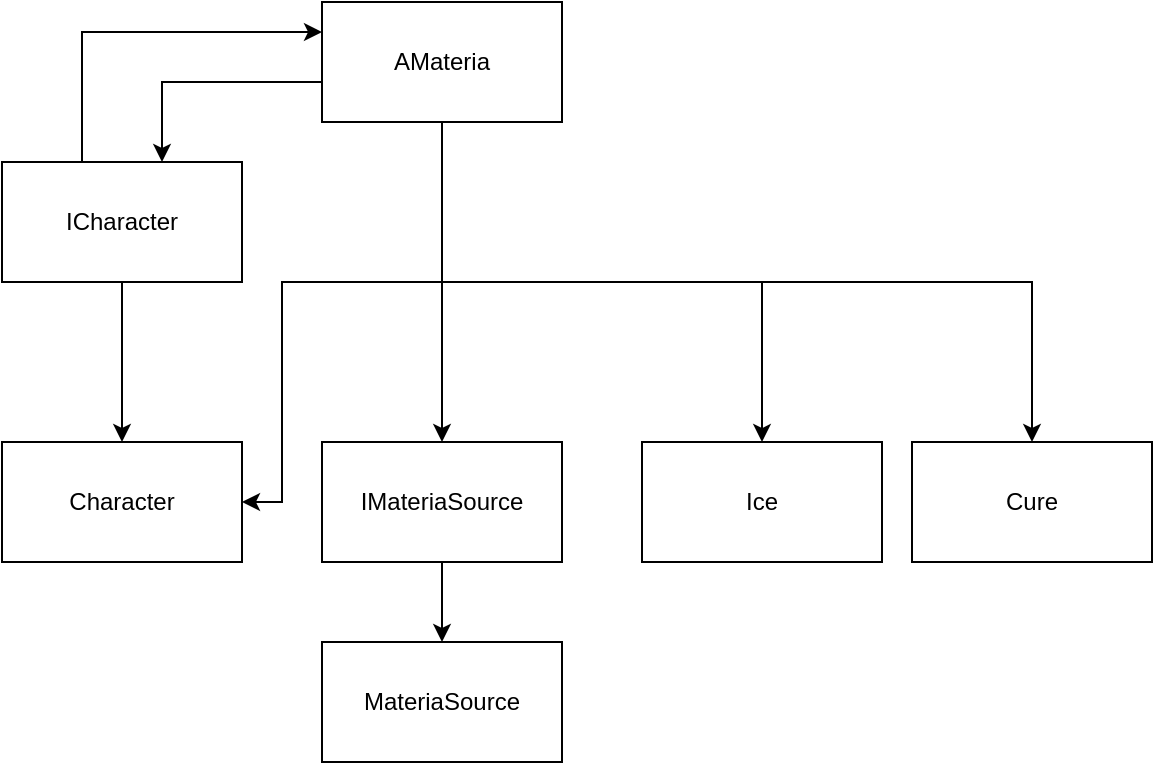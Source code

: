 <mxfile version="22.1.21" type="github">
  <diagram name="Page-1" id="ZlzysmJ2CdNdIlmhLMES">
    <mxGraphModel dx="416" dy="1442" grid="1" gridSize="10" guides="1" tooltips="1" connect="1" arrows="1" fold="1" page="1" pageScale="1" pageWidth="850" pageHeight="1100" background="none" math="0" shadow="0">
      <root>
        <mxCell id="0" />
        <mxCell id="1" parent="0" />
        <mxCell id="6ERPu9hW3Muplk0fEg6K-13" style="edgeStyle=orthogonalEdgeStyle;rounded=0;orthogonalLoop=1;jettySize=auto;html=1;exitX=0.5;exitY=1;exitDx=0;exitDy=0;" parent="1" source="6ERPu9hW3Muplk0fEg6K-1" target="6ERPu9hW3Muplk0fEg6K-2" edge="1">
          <mxGeometry relative="1" as="geometry" />
        </mxCell>
        <mxCell id="6ERPu9hW3Muplk0fEg6K-21" style="edgeStyle=orthogonalEdgeStyle;rounded=0;orthogonalLoop=1;jettySize=auto;html=1;exitX=0.25;exitY=0;exitDx=0;exitDy=0;entryX=0;entryY=0.25;entryDx=0;entryDy=0;" parent="1" source="6ERPu9hW3Muplk0fEg6K-1" target="6ERPu9hW3Muplk0fEg6K-4" edge="1">
          <mxGeometry relative="1" as="geometry">
            <Array as="points">
              <mxPoint x="320" y="300" />
              <mxPoint x="320" y="235" />
            </Array>
          </mxGeometry>
        </mxCell>
        <mxCell id="6ERPu9hW3Muplk0fEg6K-1" value="&lt;div&gt;ICharacter&lt;/div&gt;" style="rounded=0;whiteSpace=wrap;html=1;" parent="1" vertex="1">
          <mxGeometry x="280" y="300" width="120" height="60" as="geometry" />
        </mxCell>
        <mxCell id="6ERPu9hW3Muplk0fEg6K-2" value="Character" style="rounded=0;whiteSpace=wrap;html=1;" parent="1" vertex="1">
          <mxGeometry x="280" y="440" width="120" height="60" as="geometry" />
        </mxCell>
        <mxCell id="6ERPu9hW3Muplk0fEg6K-3" value="Ice" style="rounded=0;whiteSpace=wrap;html=1;" parent="1" vertex="1">
          <mxGeometry x="600" y="440" width="120" height="60" as="geometry" />
        </mxCell>
        <mxCell id="6ERPu9hW3Muplk0fEg6K-14" style="edgeStyle=orthogonalEdgeStyle;rounded=0;orthogonalLoop=1;jettySize=auto;html=1;entryX=0.5;entryY=0;entryDx=0;entryDy=0;" parent="1" source="6ERPu9hW3Muplk0fEg6K-4" target="6ERPu9hW3Muplk0fEg6K-3" edge="1">
          <mxGeometry relative="1" as="geometry">
            <Array as="points">
              <mxPoint x="500" y="360" />
              <mxPoint x="660" y="360" />
            </Array>
          </mxGeometry>
        </mxCell>
        <mxCell id="6ERPu9hW3Muplk0fEg6K-16" style="edgeStyle=orthogonalEdgeStyle;rounded=0;orthogonalLoop=1;jettySize=auto;html=1;exitX=0.5;exitY=1;exitDx=0;exitDy=0;" parent="1" source="6ERPu9hW3Muplk0fEg6K-4" target="6ERPu9hW3Muplk0fEg6K-6" edge="1">
          <mxGeometry relative="1" as="geometry" />
        </mxCell>
        <mxCell id="6ERPu9hW3Muplk0fEg6K-17" style="edgeStyle=orthogonalEdgeStyle;rounded=0;orthogonalLoop=1;jettySize=auto;html=1;" parent="1" source="6ERPu9hW3Muplk0fEg6K-4" target="6ERPu9hW3Muplk0fEg6K-5" edge="1">
          <mxGeometry relative="1" as="geometry" />
        </mxCell>
        <mxCell id="6ERPu9hW3Muplk0fEg6K-19" style="edgeStyle=orthogonalEdgeStyle;rounded=0;orthogonalLoop=1;jettySize=auto;html=1;" parent="1" source="6ERPu9hW3Muplk0fEg6K-4" target="6ERPu9hW3Muplk0fEg6K-2" edge="1">
          <mxGeometry relative="1" as="geometry">
            <Array as="points">
              <mxPoint x="500" y="360" />
              <mxPoint x="420" y="360" />
              <mxPoint x="420" y="470" />
            </Array>
          </mxGeometry>
        </mxCell>
        <mxCell id="6ERPu9hW3Muplk0fEg6K-20" style="edgeStyle=orthogonalEdgeStyle;rounded=0;orthogonalLoop=1;jettySize=auto;html=1;exitX=0;exitY=0.5;exitDx=0;exitDy=0;" parent="1" source="6ERPu9hW3Muplk0fEg6K-4" target="6ERPu9hW3Muplk0fEg6K-1" edge="1">
          <mxGeometry relative="1" as="geometry">
            <Array as="points">
              <mxPoint x="440" y="260" />
              <mxPoint x="360" y="260" />
            </Array>
          </mxGeometry>
        </mxCell>
        <mxCell id="6ERPu9hW3Muplk0fEg6K-4" value="AMateria" style="rounded=0;whiteSpace=wrap;html=1;" parent="1" vertex="1">
          <mxGeometry x="440" y="220" width="120" height="60" as="geometry" />
        </mxCell>
        <mxCell id="6ERPu9hW3Muplk0fEg6K-18" style="edgeStyle=orthogonalEdgeStyle;rounded=0;orthogonalLoop=1;jettySize=auto;html=1;exitX=0.5;exitY=1;exitDx=0;exitDy=0;entryX=0.5;entryY=0;entryDx=0;entryDy=0;" parent="1" source="6ERPu9hW3Muplk0fEg6K-5" target="6ERPu9hW3Muplk0fEg6K-9" edge="1">
          <mxGeometry relative="1" as="geometry" />
        </mxCell>
        <mxCell id="6ERPu9hW3Muplk0fEg6K-5" value="IMateriaSource" style="rounded=0;whiteSpace=wrap;html=1;" parent="1" vertex="1">
          <mxGeometry x="440" y="440" width="120" height="60" as="geometry" />
        </mxCell>
        <mxCell id="6ERPu9hW3Muplk0fEg6K-6" value="Cure" style="rounded=0;whiteSpace=wrap;html=1;" parent="1" vertex="1">
          <mxGeometry x="735" y="440" width="120" height="60" as="geometry" />
        </mxCell>
        <mxCell id="6ERPu9hW3Muplk0fEg6K-9" value="&lt;div&gt;MateriaSource&lt;/div&gt;" style="whiteSpace=wrap;html=1;" parent="1" vertex="1">
          <mxGeometry x="440" y="540" width="120" height="60" as="geometry" />
        </mxCell>
      </root>
    </mxGraphModel>
  </diagram>
</mxfile>
